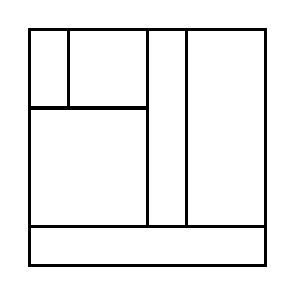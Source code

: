 \begin{tikzpicture}[very thick, scale=.5]
    \draw (0,4) rectangle (1,6);
    \draw (1,4) rectangle (3,6);
    \draw (0,1) rectangle (3,4);
    \draw (3,1) rectangle (4,6);
    \draw (4,1) rectangle (6,6);
    \draw (0,0) rectangle (6,1);
\end{tikzpicture}
